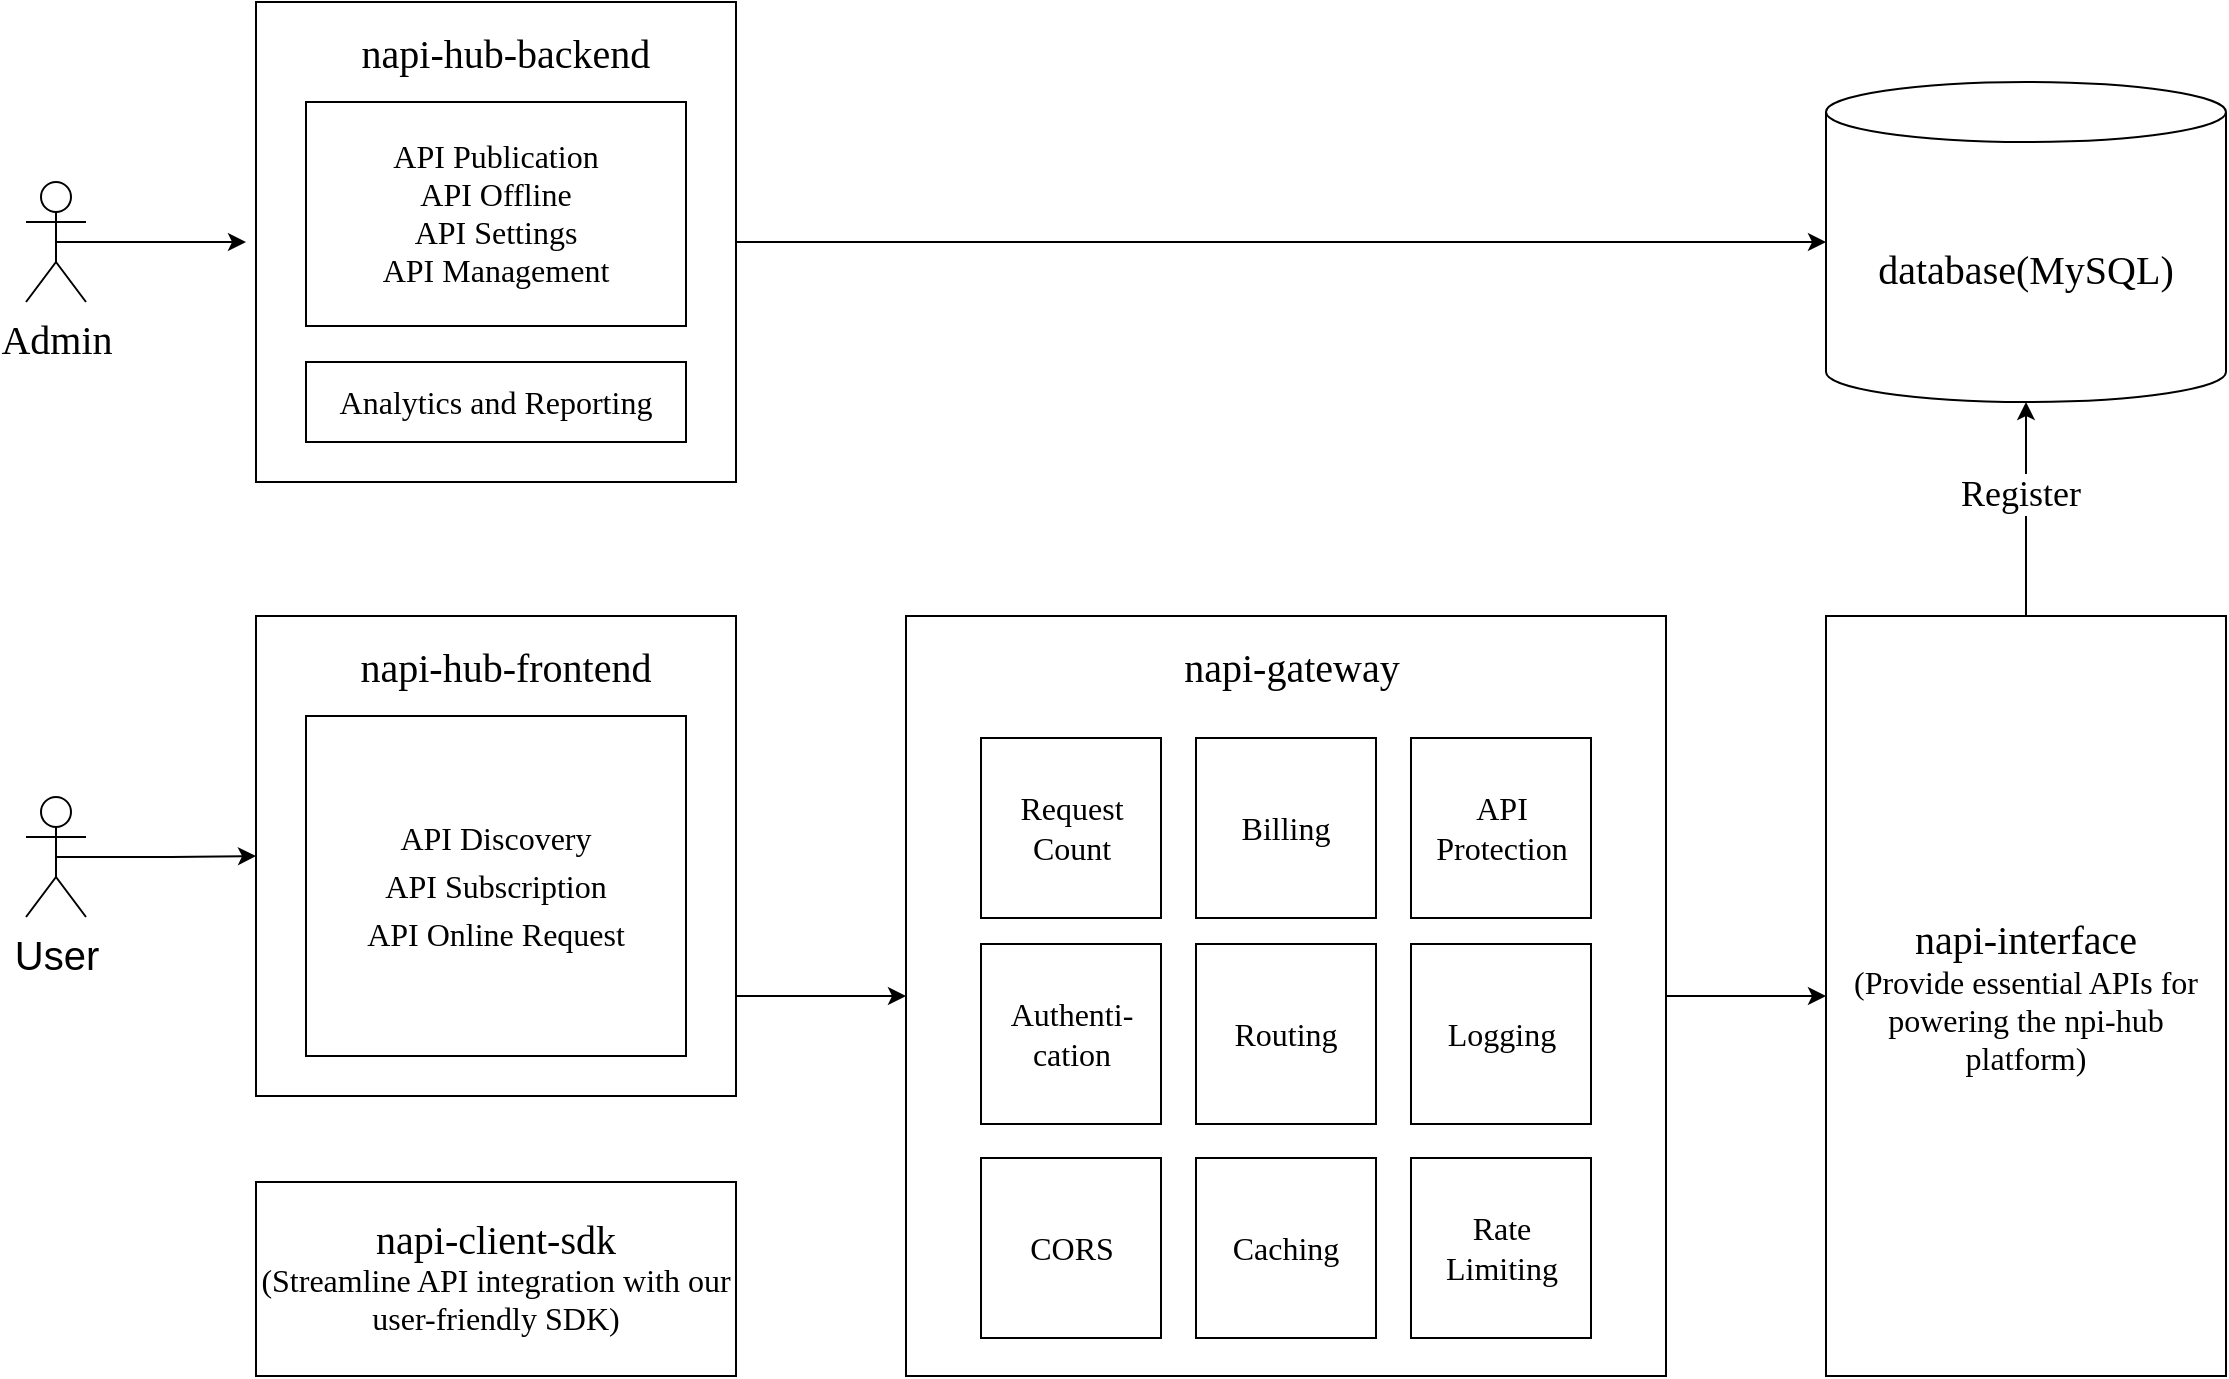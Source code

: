 <mxfile version="21.6.1" type="device">
  <diagram name="第 1 页" id="WHtAwQGQ0BkQ2NNNeCEz">
    <mxGraphModel dx="1436" dy="786" grid="1" gridSize="10" guides="1" tooltips="1" connect="1" arrows="1" fold="1" page="1" pageScale="1" pageWidth="827" pageHeight="1169" math="0" shadow="0">
      <root>
        <mxCell id="0" />
        <mxCell id="1" parent="0" />
        <mxCell id="UoUrf2fMg5jWvUFP8u-N-36" style="edgeStyle=orthogonalEdgeStyle;rounded=0;orthogonalLoop=1;jettySize=auto;html=1;exitX=0.5;exitY=0.5;exitDx=0;exitDy=0;exitPerimeter=0;" edge="1" parent="1" source="UoUrf2fMg5jWvUFP8u-N-1">
          <mxGeometry relative="1" as="geometry">
            <mxPoint x="180" y="290" as="targetPoint" />
          </mxGeometry>
        </mxCell>
        <mxCell id="UoUrf2fMg5jWvUFP8u-N-1" value="&lt;font face=&quot;Comic Sans MS&quot; style=&quot;font-size: 20px;&quot;&gt;Admin&lt;/font&gt;" style="shape=umlActor;verticalLabelPosition=bottom;verticalAlign=top;html=1;outlineConnect=0;" vertex="1" parent="1">
          <mxGeometry x="70" y="260" width="30" height="60" as="geometry" />
        </mxCell>
        <mxCell id="UoUrf2fMg5jWvUFP8u-N-44" style="edgeStyle=orthogonalEdgeStyle;rounded=0;orthogonalLoop=1;jettySize=auto;html=1;exitX=0.5;exitY=0.5;exitDx=0;exitDy=0;exitPerimeter=0;entryX=0;entryY=0.5;entryDx=0;entryDy=0;" edge="1" parent="1" source="UoUrf2fMg5jWvUFP8u-N-2" target="UoUrf2fMg5jWvUFP8u-N-38">
          <mxGeometry relative="1" as="geometry" />
        </mxCell>
        <mxCell id="UoUrf2fMg5jWvUFP8u-N-2" value="&lt;font style=&quot;font-size: 20px;&quot;&gt;User&lt;/font&gt;" style="shape=umlActor;verticalLabelPosition=bottom;verticalAlign=top;html=1;outlineConnect=0;" vertex="1" parent="1">
          <mxGeometry x="70" y="567.5" width="30" height="60" as="geometry" />
        </mxCell>
        <mxCell id="UoUrf2fMg5jWvUFP8u-N-13" value="&lt;font face=&quot;Comic Sans MS&quot; style=&quot;&quot;&gt;&lt;font style=&quot;font-size: 20px;&quot;&gt;database(MySQL)&lt;/font&gt;&lt;br&gt;&lt;/font&gt;" style="shape=cylinder3;whiteSpace=wrap;html=1;boundedLbl=1;backgroundOutline=1;size=15;" vertex="1" parent="1">
          <mxGeometry x="970" y="210" width="200" height="160" as="geometry" />
        </mxCell>
        <mxCell id="UoUrf2fMg5jWvUFP8u-N-34" value="" style="group" vertex="1" connectable="0" parent="1">
          <mxGeometry x="185" y="170" width="240" height="240" as="geometry" />
        </mxCell>
        <mxCell id="UoUrf2fMg5jWvUFP8u-N-3" value="" style="whiteSpace=wrap;html=1;aspect=fixed;" vertex="1" parent="UoUrf2fMg5jWvUFP8u-N-34">
          <mxGeometry width="240" height="240" as="geometry" />
        </mxCell>
        <mxCell id="UoUrf2fMg5jWvUFP8u-N-4" value="&lt;font face=&quot;Comic Sans MS&quot; style=&quot;font-size: 16px;&quot;&gt;Analytics and Reporting&lt;/font&gt;" style="rounded=0;whiteSpace=wrap;html=1;" vertex="1" parent="UoUrf2fMg5jWvUFP8u-N-34">
          <mxGeometry x="25" y="180" width="190" height="40" as="geometry" />
        </mxCell>
        <mxCell id="UoUrf2fMg5jWvUFP8u-N-8" value="&lt;font face=&quot;Comic Sans MS&quot; style=&quot;font-size: 20px;&quot;&gt;napi-hub-backend&lt;/font&gt;" style="text;html=1;strokeColor=none;fillColor=none;align=center;verticalAlign=middle;whiteSpace=wrap;rounded=0;" vertex="1" parent="UoUrf2fMg5jWvUFP8u-N-34">
          <mxGeometry x="25" y="10" width="200" height="30" as="geometry" />
        </mxCell>
        <mxCell id="UoUrf2fMg5jWvUFP8u-N-33" value="&lt;p style=&quot;line-height: 150%;&quot;&gt;&lt;font face=&quot;Comic Sans MS&quot; style=&quot;font-size: 16px;&quot;&gt;API Publication&lt;br&gt;API Offline&lt;br&gt;API Settings&lt;br&gt;API Management&lt;/font&gt;&lt;/p&gt;" style="rounded=0;whiteSpace=wrap;html=1;" vertex="1" parent="UoUrf2fMg5jWvUFP8u-N-34">
          <mxGeometry x="25" y="50" width="190" height="112" as="geometry" />
        </mxCell>
        <mxCell id="UoUrf2fMg5jWvUFP8u-N-35" style="edgeStyle=orthogonalEdgeStyle;rounded=0;orthogonalLoop=1;jettySize=auto;html=1;exitX=1;exitY=0.5;exitDx=0;exitDy=0;" edge="1" parent="1" source="UoUrf2fMg5jWvUFP8u-N-3" target="UoUrf2fMg5jWvUFP8u-N-13">
          <mxGeometry relative="1" as="geometry" />
        </mxCell>
        <mxCell id="UoUrf2fMg5jWvUFP8u-N-37" value="" style="group;imageWidth=24;" vertex="1" connectable="0" parent="1">
          <mxGeometry x="185" y="477" width="240" height="240" as="geometry" />
        </mxCell>
        <mxCell id="UoUrf2fMg5jWvUFP8u-N-38" value="" style="whiteSpace=wrap;html=1;aspect=fixed;" vertex="1" parent="UoUrf2fMg5jWvUFP8u-N-37">
          <mxGeometry width="240" height="240" as="geometry" />
        </mxCell>
        <mxCell id="UoUrf2fMg5jWvUFP8u-N-40" value="&lt;font face=&quot;Comic Sans MS&quot; style=&quot;font-size: 20px;&quot;&gt;napi-hub-frontend&lt;/font&gt;" style="text;html=1;strokeColor=none;fillColor=none;align=center;verticalAlign=middle;whiteSpace=wrap;rounded=0;" vertex="1" parent="UoUrf2fMg5jWvUFP8u-N-37">
          <mxGeometry x="25" y="10" width="200" height="30" as="geometry" />
        </mxCell>
        <mxCell id="UoUrf2fMg5jWvUFP8u-N-41" value="&lt;p style=&quot;line-height: 150%; font-size: 16px;&quot;&gt;&lt;font face=&quot;Comic Sans MS&quot; style=&quot;font-size: 16px;&quot;&gt;API Discovery&lt;br&gt;&lt;span style=&quot;&quot;&gt;API Subscription&lt;/span&gt;&lt;br&gt;&lt;span style=&quot;&quot;&gt;API Online Request&lt;/span&gt;&lt;/font&gt;&lt;/p&gt;" style="rounded=0;whiteSpace=wrap;html=1;" vertex="1" parent="UoUrf2fMg5jWvUFP8u-N-37">
          <mxGeometry x="25" y="50" width="190" height="170" as="geometry" />
        </mxCell>
        <mxCell id="UoUrf2fMg5jWvUFP8u-N-45" value="&lt;p style=&quot;line-height: 150%;&quot;&gt;&lt;font face=&quot;Comic Sans MS&quot; style=&quot;&quot;&gt;&lt;font style=&quot;font-size: 20px;&quot;&gt;napi-client-sdk&lt;/font&gt;&lt;br&gt;&lt;font style=&quot;font-size: 16px;&quot;&gt;(Streamline API integration with our user-friendly SDK)&lt;/font&gt;&lt;br&gt;&lt;/font&gt;&lt;/p&gt;" style="rounded=0;whiteSpace=wrap;html=1;" vertex="1" parent="1">
          <mxGeometry x="185" y="760" width="240" height="97" as="geometry" />
        </mxCell>
        <mxCell id="UoUrf2fMg5jWvUFP8u-N-48" value="" style="group" vertex="1" connectable="0" parent="1">
          <mxGeometry x="510" y="477" width="380" height="380" as="geometry" />
        </mxCell>
        <mxCell id="UoUrf2fMg5jWvUFP8u-N-18" value="" style="whiteSpace=wrap;html=1;aspect=fixed;" vertex="1" parent="UoUrf2fMg5jWvUFP8u-N-48">
          <mxGeometry width="380" height="380" as="geometry" />
        </mxCell>
        <mxCell id="UoUrf2fMg5jWvUFP8u-N-17" value="&lt;font face=&quot;Comic Sans MS&quot; style=&quot;font-size: 16px;&quot;&gt;Request Count&lt;/font&gt;" style="whiteSpace=wrap;html=1;aspect=fixed;" vertex="1" parent="UoUrf2fMg5jWvUFP8u-N-48">
          <mxGeometry x="37.5" y="61" width="90" height="90" as="geometry" />
        </mxCell>
        <mxCell id="UoUrf2fMg5jWvUFP8u-N-21" value="&lt;font face=&quot;Comic Sans MS&quot; style=&quot;font-size: 16px;&quot;&gt;Billing&lt;/font&gt;" style="whiteSpace=wrap;html=1;aspect=fixed;" vertex="1" parent="UoUrf2fMg5jWvUFP8u-N-48">
          <mxGeometry x="145" y="61" width="90" height="90" as="geometry" />
        </mxCell>
        <mxCell id="UoUrf2fMg5jWvUFP8u-N-22" value="&lt;font face=&quot;Comic Sans MS&quot; style=&quot;font-size: 16px;&quot;&gt;API Protection&lt;/font&gt;" style="whiteSpace=wrap;html=1;aspect=fixed;" vertex="1" parent="UoUrf2fMg5jWvUFP8u-N-48">
          <mxGeometry x="252.5" y="61" width="90" height="90" as="geometry" />
        </mxCell>
        <mxCell id="UoUrf2fMg5jWvUFP8u-N-23" value="&lt;font face=&quot;Comic Sans MS&quot; style=&quot;font-size: 16px;&quot;&gt;Authenti-cation&lt;/font&gt;" style="whiteSpace=wrap;html=1;aspect=fixed;" vertex="1" parent="UoUrf2fMg5jWvUFP8u-N-48">
          <mxGeometry x="37.5" y="164" width="90" height="90" as="geometry" />
        </mxCell>
        <mxCell id="UoUrf2fMg5jWvUFP8u-N-24" value="&lt;font face=&quot;Comic Sans MS&quot; style=&quot;font-size: 16px;&quot;&gt;Routing&lt;/font&gt;" style="whiteSpace=wrap;html=1;aspect=fixed;" vertex="1" parent="UoUrf2fMg5jWvUFP8u-N-48">
          <mxGeometry x="145" y="164" width="90" height="90" as="geometry" />
        </mxCell>
        <mxCell id="UoUrf2fMg5jWvUFP8u-N-25" value="&lt;font face=&quot;Comic Sans MS&quot; style=&quot;font-size: 16px;&quot;&gt;Logging&lt;/font&gt;" style="whiteSpace=wrap;html=1;aspect=fixed;" vertex="1" parent="UoUrf2fMg5jWvUFP8u-N-48">
          <mxGeometry x="252.5" y="164" width="90" height="90" as="geometry" />
        </mxCell>
        <mxCell id="UoUrf2fMg5jWvUFP8u-N-26" value="&lt;font face=&quot;Comic Sans MS&quot; style=&quot;font-size: 16px;&quot;&gt;CORS&lt;/font&gt;" style="whiteSpace=wrap;html=1;aspect=fixed;" vertex="1" parent="UoUrf2fMg5jWvUFP8u-N-48">
          <mxGeometry x="37.5" y="271" width="90" height="90" as="geometry" />
        </mxCell>
        <mxCell id="UoUrf2fMg5jWvUFP8u-N-27" value="&lt;font face=&quot;Comic Sans MS&quot; style=&quot;font-size: 16px;&quot;&gt;Caching&lt;/font&gt;" style="whiteSpace=wrap;html=1;aspect=fixed;" vertex="1" parent="UoUrf2fMg5jWvUFP8u-N-48">
          <mxGeometry x="145" y="271" width="90" height="90" as="geometry" />
        </mxCell>
        <mxCell id="UoUrf2fMg5jWvUFP8u-N-28" value="&lt;font face=&quot;Comic Sans MS&quot; style=&quot;font-size: 16px;&quot;&gt;Rate Limiting&lt;/font&gt;" style="whiteSpace=wrap;html=1;aspect=fixed;align=center;" vertex="1" parent="UoUrf2fMg5jWvUFP8u-N-48">
          <mxGeometry x="252.5" y="271" width="90" height="90" as="geometry" />
        </mxCell>
        <mxCell id="UoUrf2fMg5jWvUFP8u-N-47" value="&lt;font face=&quot;Comic Sans MS&quot; style=&quot;font-size: 20px;&quot;&gt;napi-gateway&lt;/font&gt;" style="text;html=1;strokeColor=none;fillColor=none;align=center;verticalAlign=middle;whiteSpace=wrap;rounded=0;" vertex="1" parent="UoUrf2fMg5jWvUFP8u-N-48">
          <mxGeometry x="42.5" y="10" width="300" height="30" as="geometry" />
        </mxCell>
        <mxCell id="UoUrf2fMg5jWvUFP8u-N-53" value="" style="edgeStyle=orthogonalEdgeStyle;rounded=0;orthogonalLoop=1;jettySize=auto;html=1;" edge="1" parent="1" source="UoUrf2fMg5jWvUFP8u-N-50" target="UoUrf2fMg5jWvUFP8u-N-13">
          <mxGeometry relative="1" as="geometry" />
        </mxCell>
        <mxCell id="UoUrf2fMg5jWvUFP8u-N-54" value="&lt;font face=&quot;Comic Sans MS&quot; style=&quot;font-size: 18px;&quot;&gt;Register&lt;/font&gt;" style="edgeLabel;html=1;align=center;verticalAlign=middle;resizable=0;points=[];" vertex="1" connectable="0" parent="UoUrf2fMg5jWvUFP8u-N-53">
          <mxGeometry x="0.148" y="3" relative="1" as="geometry">
            <mxPoint as="offset" />
          </mxGeometry>
        </mxCell>
        <mxCell id="UoUrf2fMg5jWvUFP8u-N-50" value="&lt;font face=&quot;Comic Sans MS&quot; style=&quot;&quot;&gt;&lt;font style=&quot;font-size: 20px;&quot;&gt;napi-interface&lt;br&gt;&lt;/font&gt;&lt;/font&gt;&lt;font face=&quot;Comic Sans MS&quot; style=&quot;&quot;&gt;&lt;font style=&quot;font-size: 16px;&quot;&gt;(Provide essential APIs for powering the npi-hub platform)&lt;/font&gt;&lt;br&gt;&lt;/font&gt;" style="rounded=0;whiteSpace=wrap;html=1;spacingTop=0;" vertex="1" parent="1">
          <mxGeometry x="970" y="477" width="200" height="380" as="geometry" />
        </mxCell>
        <mxCell id="UoUrf2fMg5jWvUFP8u-N-51" style="edgeStyle=orthogonalEdgeStyle;rounded=0;orthogonalLoop=1;jettySize=auto;html=1;exitX=1;exitY=0.75;exitDx=0;exitDy=0;entryX=0;entryY=0.5;entryDx=0;entryDy=0;" edge="1" parent="1" source="UoUrf2fMg5jWvUFP8u-N-38" target="UoUrf2fMg5jWvUFP8u-N-18">
          <mxGeometry relative="1" as="geometry">
            <Array as="points">
              <mxPoint x="425" y="667" />
            </Array>
          </mxGeometry>
        </mxCell>
        <mxCell id="UoUrf2fMg5jWvUFP8u-N-52" style="edgeStyle=orthogonalEdgeStyle;rounded=0;orthogonalLoop=1;jettySize=auto;html=1;exitX=1;exitY=0.5;exitDx=0;exitDy=0;entryX=0;entryY=0.5;entryDx=0;entryDy=0;" edge="1" parent="1" source="UoUrf2fMg5jWvUFP8u-N-18" target="UoUrf2fMg5jWvUFP8u-N-50">
          <mxGeometry relative="1" as="geometry" />
        </mxCell>
      </root>
    </mxGraphModel>
  </diagram>
</mxfile>

